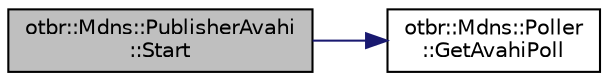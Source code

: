 digraph "otbr::Mdns::PublisherAvahi::Start"
{
  edge [fontname="Helvetica",fontsize="10",labelfontname="Helvetica",labelfontsize="10"];
  node [fontname="Helvetica",fontsize="10",shape=record];
  rankdir="LR";
  Node10 [label="otbr::Mdns::PublisherAvahi\l::Start",height=0.2,width=0.4,color="black", fillcolor="grey75", style="filled", fontcolor="black"];
  Node10 -> Node11 [color="midnightblue",fontsize="10",style="solid",fontname="Helvetica"];
  Node11 [label="otbr::Mdns::Poller\l::GetAvahiPoll",height=0.2,width=0.4,color="black", fillcolor="white", style="filled",URL="$d5/d23/classotbr_1_1Mdns_1_1Poller.html#a12c7711328d9cb94ccb562931b6eacfc",tooltip="This method returns the AvahiPoll. "];
}
